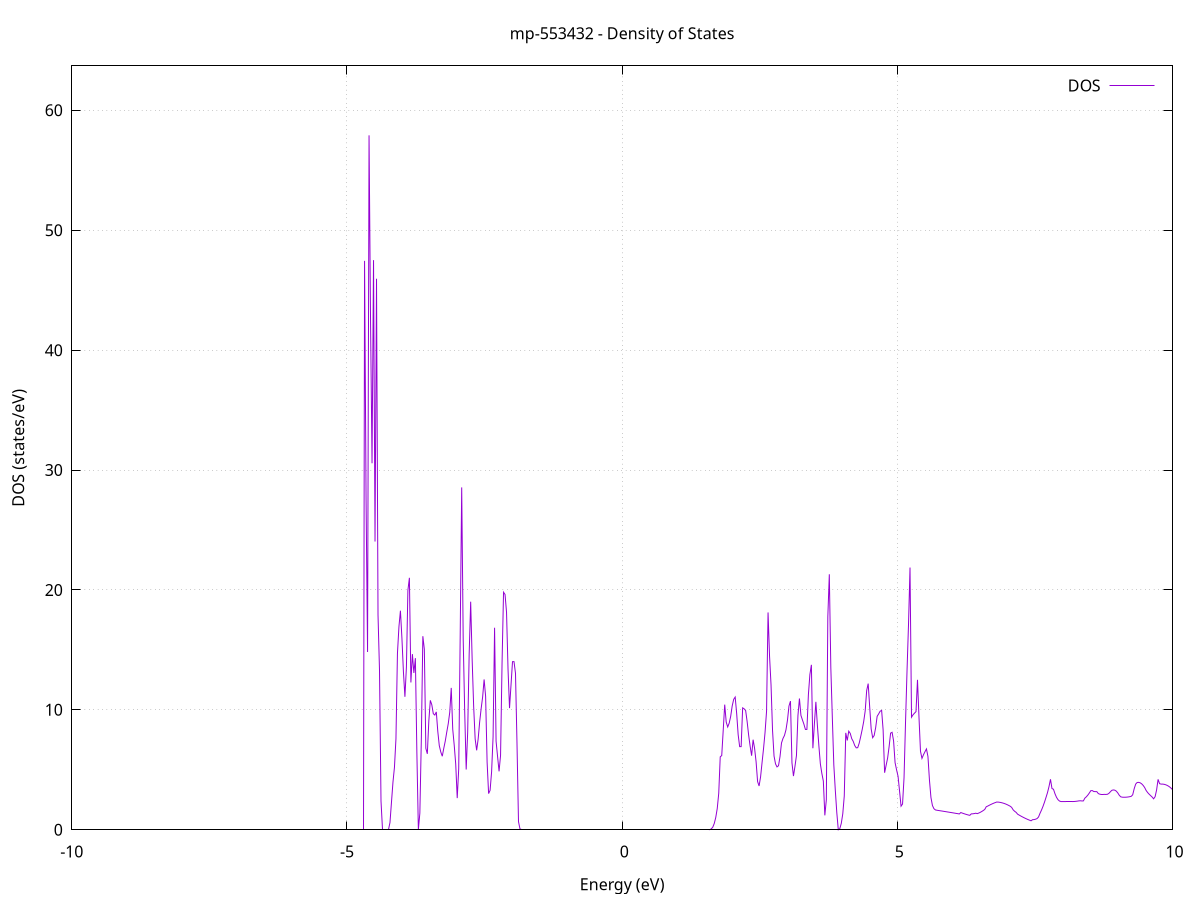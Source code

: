 set title 'mp-553432 - Density of States'
set xlabel 'Energy (eV)'
set ylabel 'DOS (states/eV)'
set grid
set xrange [-10:10]
set yrange [0:63.706]
set xzeroaxis lt -1
set terminal png size 800,600
set output 'mp-553432_dos_gnuplot.png'
plot '-' using 1:2 with lines title 'DOS'
-36.150900 0.000000
-36.123700 0.000000
-36.096600 0.000000
-36.069400 0.000000
-36.042300 0.000000
-36.015100 0.000000
-35.988000 0.000000
-35.960800 0.000000
-35.933600 0.000000
-35.906500 0.000000
-35.879300 0.000000
-35.852200 0.000000
-35.825000 0.000000
-35.797900 0.000000
-35.770700 0.000000
-35.743600 0.000000
-35.716400 0.000000
-35.689300 0.000000
-35.662100 0.000000
-35.635000 0.000000
-35.607800 0.000000
-35.580700 0.000000
-35.553500 0.000000
-35.526400 0.000000
-35.499200 0.000000
-35.472000 0.000000
-35.444900 0.000000
-35.417700 0.000000
-35.390600 0.000000
-35.363400 0.000000
-35.336300 0.000000
-35.309100 0.000000
-35.282000 0.000000
-35.254800 0.000000
-35.227700 0.000000
-35.200500 0.000000
-35.173400 0.000000
-35.146200 0.000000
-35.119100 0.000000
-35.091900 0.000000
-35.064700 0.000000
-35.037600 0.000000
-35.010400 0.000000
-34.983300 0.000000
-34.956100 0.000000
-34.929000 0.000000
-34.901800 0.000000
-34.874700 0.000000
-34.847500 0.000000
-34.820400 0.000000
-34.793200 0.000000
-34.766100 0.000000
-34.738900 0.000000
-34.711800 0.000000
-34.684600 0.000000
-34.657400 0.000000
-34.630300 0.000000
-34.603100 0.000000
-34.576000 0.000000
-34.548800 0.000000
-34.521700 0.000000
-34.494500 0.000000
-34.467400 0.000000
-34.440200 0.000000
-34.413100 0.000000
-34.385900 0.000000
-34.358800 0.000000
-34.331600 0.000000
-34.304500 0.000000
-34.277300 0.000000
-34.250100 0.000000
-34.223000 0.000000
-34.195800 0.000000
-34.168700 0.000000
-34.141500 0.000000
-34.114400 0.000000
-34.087200 0.000000
-34.060100 0.000000
-34.032900 0.000000
-34.005800 0.000000
-33.978600 0.000000
-33.951500 0.000000
-33.924300 0.000000
-33.897200 0.000000
-33.870000 0.000000
-33.842800 0.000000
-33.815700 0.000000
-33.788500 0.000000
-33.761400 0.000000
-33.734200 0.000000
-33.707100 0.000000
-33.679900 160.339400
-33.652800 25.953200
-33.625600 4.240800
-33.598500 145.754500
-33.571300 136.064300
-33.544200 0.000000
-33.517000 114.542900
-33.489900 0.000000
-33.462700 0.000000
-33.435500 0.000000
-33.408400 0.000000
-33.381200 0.000000
-33.354100 0.000000
-33.326900 0.000000
-33.299800 0.000000
-33.272600 0.000000
-33.245500 0.000000
-33.218300 0.000000
-33.191200 0.000000
-33.164000 0.000000
-33.136900 0.000000
-33.109700 0.000000
-33.082600 0.000000
-33.055400 0.000000
-33.028200 0.000000
-33.001100 0.000000
-32.973900 0.000000
-32.946800 0.000000
-32.919600 0.000000
-32.892500 0.000000
-32.865300 0.000000
-32.838200 0.000000
-32.811000 0.000000
-32.783900 0.000000
-32.756700 0.000000
-32.729600 0.000000
-32.702400 0.000000
-32.675300 0.000000
-32.648100 0.000000
-32.621000 0.000000
-32.593800 0.000000
-32.566600 0.000000
-32.539500 0.000000
-32.512300 0.000000
-32.485200 0.000000
-32.458000 0.000000
-32.430900 0.000000
-32.403700 0.000000
-32.376600 0.000000
-32.349400 0.000000
-32.322300 0.000000
-32.295100 0.000000
-32.268000 0.000000
-32.240800 0.000000
-32.213700 0.000000
-32.186500 0.000000
-32.159300 0.000000
-32.132200 0.000000
-32.105000 0.000000
-32.077900 0.000000
-32.050700 0.000000
-32.023600 0.000000
-31.996400 0.000000
-31.969300 0.000000
-31.942100 0.000000
-31.915000 0.000000
-31.887800 0.000000
-31.860700 0.000000
-31.833500 0.000000
-31.806400 0.000000
-31.779200 0.000000
-31.752000 0.000000
-31.724900 0.000000
-31.697700 0.000000
-31.670600 0.000000
-31.643400 0.000000
-31.616300 0.000000
-31.589100 0.000000
-31.562000 0.000000
-31.534800 0.000000
-31.507700 0.000000
-31.480500 0.000000
-31.453400 0.000000
-31.426200 0.000000
-31.399100 0.000000
-31.371900 0.000000
-31.344700 0.000000
-31.317600 0.000000
-31.290400 0.000000
-31.263300 0.000000
-31.236100 0.000000
-31.209000 0.000000
-31.181800 0.000000
-31.154700 0.000000
-31.127500 0.000000
-31.100400 0.000000
-31.073200 0.000000
-31.046100 0.000000
-31.018900 0.000000
-30.991800 0.000000
-30.964600 0.000000
-30.937400 0.000000
-30.910300 0.000000
-30.883100 0.000000
-30.856000 0.000000
-30.828800 0.000000
-30.801700 0.000000
-30.774500 0.000000
-30.747400 0.000000
-30.720200 0.000000
-30.693100 0.000000
-30.665900 0.000000
-30.638800 0.000000
-30.611600 0.000000
-30.584500 0.000000
-30.557300 0.000000
-30.530100 0.000000
-30.503000 0.000000
-30.475800 0.000000
-30.448700 0.000000
-30.421500 0.000000
-30.394400 0.000000
-30.367200 0.000000
-30.340100 0.000000
-30.312900 0.000000
-30.285800 0.000000
-30.258600 0.000000
-30.231500 0.000000
-30.204300 0.000000
-30.177200 0.000000
-30.150000 0.000000
-30.122800 0.000000
-30.095700 0.000000
-30.068500 0.000000
-30.041400 0.000000
-30.014200 0.000000
-29.987100 0.000000
-29.959900 0.000000
-29.932800 0.000000
-29.905600 0.000000
-29.878500 0.000000
-29.851300 0.000000
-29.824200 0.000000
-29.797000 0.000000
-29.769900 0.000000
-29.742700 0.000000
-29.715600 0.000000
-29.688400 0.000000
-29.661200 0.000000
-29.634100 0.000000
-29.606900 0.000000
-29.579800 0.000000
-29.552600 0.000000
-29.525500 0.000000
-29.498300 0.000000
-29.471200 0.000000
-29.444000 0.000000
-29.416900 0.000000
-29.389700 0.000000
-29.362600 0.000000
-29.335400 0.000000
-29.308300 0.000000
-29.281100 0.000000
-29.253900 0.000000
-29.226800 0.000000
-29.199600 0.000000
-29.172500 0.000000
-29.145300 0.000000
-29.118200 0.000000
-29.091000 0.000000
-29.063900 0.000000
-29.036700 0.000000
-29.009600 0.000000
-28.982400 0.000000
-28.955300 0.000000
-28.928100 0.000000
-28.901000 0.000000
-28.873800 0.000000
-28.846600 0.000000
-28.819500 0.000000
-28.792300 0.000000
-28.765200 0.000000
-28.738000 0.000000
-28.710900 0.000000
-28.683700 0.000000
-28.656600 0.000000
-28.629400 0.000000
-28.602300 0.000000
-28.575100 0.000000
-28.548000 0.000000
-28.520800 0.000000
-28.493700 0.000000
-28.466500 0.000000
-28.439300 0.000000
-28.412200 0.000000
-28.385000 0.000000
-28.357900 0.000000
-28.330700 0.000000
-28.303600 0.000000
-28.276400 0.000000
-28.249300 0.000000
-28.222100 0.000000
-28.195000 0.000000
-28.167800 0.000000
-28.140700 0.000000
-28.113500 0.000000
-28.086400 0.000000
-28.059200 0.000000
-28.032000 0.000000
-28.004900 0.000000
-27.977700 0.000000
-27.950600 0.000000
-27.923400 0.000000
-27.896300 0.000000
-27.869100 0.000000
-27.842000 0.000000
-27.814800 0.000000
-27.787700 0.000000
-27.760500 0.000000
-27.733400 0.000000
-27.706200 0.000000
-27.679100 0.000000
-27.651900 0.000000
-27.624700 0.000000
-27.597600 0.000000
-27.570400 0.000000
-27.543300 0.000000
-27.516100 0.000000
-27.489000 0.000000
-27.461800 0.000000
-27.434700 0.000000
-27.407500 0.000000
-27.380400 0.000000
-27.353200 0.000000
-27.326100 0.000000
-27.298900 0.000000
-27.271800 0.000000
-27.244600 0.000000
-27.217400 0.000000
-27.190300 0.000000
-27.163100 0.000000
-27.136000 0.000000
-27.108800 0.000000
-27.081700 0.000000
-27.054500 0.000000
-27.027400 0.000000
-27.000200 0.000000
-26.973100 0.000000
-26.945900 0.000000
-26.918800 0.000000
-26.891600 0.000000
-26.864500 0.000000
-26.837300 0.000000
-26.810200 0.000000
-26.783000 0.000000
-26.755800 0.000000
-26.728700 0.000000
-26.701500 0.000000
-26.674400 0.000000
-26.647200 0.000000
-26.620100 0.000000
-26.592900 0.000000
-26.565800 0.000000
-26.538600 0.000000
-26.511500 0.000000
-26.484300 0.000000
-26.457200 0.000000
-26.430000 0.000000
-26.402900 0.000000
-26.375700 0.000000
-26.348500 0.000000
-26.321400 0.000000
-26.294200 0.000000
-26.267100 0.000000
-26.239900 0.000000
-26.212800 0.000000
-26.185600 0.000000
-26.158500 0.000000
-26.131300 0.000000
-26.104200 0.000000
-26.077000 0.000000
-26.049900 0.000000
-26.022700 0.000000
-25.995600 0.000000
-25.968400 0.000000
-25.941200 0.000000
-25.914100 0.000000
-25.886900 0.000000
-25.859800 0.000000
-25.832600 0.000000
-25.805500 0.000000
-25.778300 0.000000
-25.751200 0.000000
-25.724000 0.000000
-25.696900 0.000000
-25.669700 0.000000
-25.642600 0.000000
-25.615400 0.000000
-25.588300 0.000000
-25.561100 0.000000
-25.533900 0.000000
-25.506800 0.000000
-25.479600 0.000000
-25.452500 0.000000
-25.425300 0.000000
-25.398200 0.000000
-25.371000 0.000000
-25.343900 0.000000
-25.316700 0.000000
-25.289600 0.000000
-25.262400 0.000000
-25.235300 0.000000
-25.208100 0.000000
-25.181000 0.000000
-25.153800 0.000000
-25.126600 0.000000
-25.099500 0.000000
-25.072300 0.000000
-25.045200 0.000000
-25.018000 0.000000
-24.990900 0.000000
-24.963700 0.000000
-24.936600 0.000000
-24.909400 0.000000
-24.882300 0.000000
-24.855100 0.000000
-24.828000 0.000000
-24.800800 0.000000
-24.773700 0.000000
-24.746500 0.000000
-24.719300 0.000000
-24.692200 0.000000
-24.665000 0.000000
-24.637900 0.000000
-24.610700 0.000000
-24.583600 0.000000
-24.556400 0.000000
-24.529300 0.000000
-24.502100 0.000000
-24.475000 0.000000
-24.447800 0.000000
-24.420700 0.000000
-24.393500 0.000000
-24.366400 0.000000
-24.339200 0.000000
-24.312000 0.000000
-24.284900 0.000000
-24.257700 0.000000
-24.230600 0.000000
-24.203400 0.000000
-24.176300 0.000000
-24.149100 0.000000
-24.122000 0.000000
-24.094800 0.000000
-24.067700 0.000000
-24.040500 0.000000
-24.013400 0.000000
-23.986200 0.000000
-23.959100 0.000000
-23.931900 0.000000
-23.904700 0.000000
-23.877600 0.000000
-23.850400 0.000000
-23.823300 0.000000
-23.796100 0.000000
-23.769000 0.000000
-23.741800 0.000000
-23.714700 0.000000
-23.687500 0.000000
-23.660400 0.000000
-23.633200 0.000000
-23.606100 0.000000
-23.578900 0.000000
-23.551800 0.000000
-23.524600 0.000000
-23.497500 0.000000
-23.470300 0.000000
-23.443100 0.000000
-23.416000 0.000000
-23.388800 0.000000
-23.361700 0.000000
-23.334500 0.000000
-23.307400 0.000000
-23.280200 0.000000
-23.253100 0.000000
-23.225900 0.000000
-23.198800 0.000000
-23.171600 0.000000
-23.144500 0.000000
-23.117300 0.000000
-23.090200 0.000000
-23.063000 0.000000
-23.035800 0.000000
-23.008700 0.000000
-22.981500 0.000000
-22.954400 0.000000
-22.927200 0.000000
-22.900100 0.000000
-22.872900 0.000000
-22.845800 0.000000
-22.818600 0.000000
-22.791500 0.000000
-22.764300 0.000000
-22.737200 0.000000
-22.710000 0.000000
-22.682900 0.000000
-22.655700 0.000000
-22.628500 0.000000
-22.601400 0.000000
-22.574200 0.000000
-22.547100 0.000000
-22.519900 0.000000
-22.492800 0.000000
-22.465600 0.000000
-22.438500 0.000000
-22.411300 0.000000
-22.384200 0.000000
-22.357000 0.000000
-22.329900 0.000000
-22.302700 0.000000
-22.275600 0.000000
-22.248400 0.000000
-22.221200 0.000000
-22.194100 0.000000
-22.166900 0.000000
-22.139800 0.000000
-22.112600 0.000000
-22.085500 0.000000
-22.058300 0.000000
-22.031200 0.000000
-22.004000 0.000000
-21.976900 0.000000
-21.949700 0.000000
-21.922600 0.000000
-21.895400 0.000000
-21.868300 0.000000
-21.841100 0.000000
-21.813900 0.000000
-21.786800 0.000000
-21.759600 0.000000
-21.732500 0.000000
-21.705300 0.000000
-21.678200 0.000000
-21.651000 0.000000
-21.623900 0.000000
-21.596700 0.000000
-21.569600 0.000000
-21.542400 0.000000
-21.515300 0.000000
-21.488100 0.000000
-21.461000 0.000000
-21.433800 0.000000
-21.406600 0.000000
-21.379500 0.000000
-21.352300 0.000000
-21.325200 0.000000
-21.298000 0.000000
-21.270900 0.000000
-21.243700 0.000000
-21.216600 0.000000
-21.189400 0.000000
-21.162300 0.000000
-21.135100 0.000000
-21.108000 0.000000
-21.080800 0.000000
-21.053700 0.000000
-21.026500 0.000000
-20.999300 0.000000
-20.972200 0.000000
-20.945000 0.000000
-20.917900 0.000000
-20.890700 0.000000
-20.863600 0.000000
-20.836400 0.000000
-20.809300 0.000000
-20.782100 0.000000
-20.755000 0.000000
-20.727800 0.000000
-20.700700 0.000000
-20.673500 0.000000
-20.646400 0.000000
-20.619200 0.000000
-20.592100 0.000000
-20.564900 0.000000
-20.537700 0.000000
-20.510600 0.000000
-20.483400 0.000000
-20.456300 0.000000
-20.429100 0.000000
-20.402000 0.000000
-20.374800 0.000000
-20.347700 0.000000
-20.320500 0.000000
-20.293400 0.000000
-20.266200 0.000000
-20.239100 0.000000
-20.211900 0.000000
-20.184800 0.000000
-20.157600 0.000000
-20.130400 0.000000
-20.103300 0.000000
-20.076100 0.000000
-20.049000 0.000000
-20.021800 0.000000
-19.994700 0.000000
-19.967500 0.000000
-19.940400 0.000000
-19.913200 0.000000
-19.886100 0.000000
-19.858900 0.000000
-19.831800 0.000000
-19.804600 0.000000
-19.777500 0.000000
-19.750300 0.000000
-19.723100 0.000000
-19.696000 0.000000
-19.668800 0.000000
-19.641700 0.000000
-19.614500 0.000000
-19.587400 0.000000
-19.560200 0.000000
-19.533100 0.000000
-19.505900 0.000000
-19.478800 0.000000
-19.451600 0.000000
-19.424500 0.000000
-19.397300 0.000000
-19.370200 0.000000
-19.343000 0.000000
-19.315800 0.000000
-19.288700 0.000000
-19.261500 0.000000
-19.234400 0.000000
-19.207200 0.000000
-19.180100 0.000000
-19.152900 0.000000
-19.125800 0.000000
-19.098600 0.000000
-19.071500 0.000000
-19.044300 0.000000
-19.017200 0.000000
-18.990000 0.000000
-18.962900 0.000000
-18.935700 0.000000
-18.908500 0.000000
-18.881400 0.000000
-18.854200 0.000000
-18.827100 0.000000
-18.799900 0.000000
-18.772800 0.000000
-18.745600 0.000000
-18.718500 0.000000
-18.691300 0.000000
-18.664200 0.000000
-18.637000 0.000000
-18.609900 0.000000
-18.582700 0.000000
-18.555600 0.000000
-18.528400 0.000000
-18.501200 0.000000
-18.474100 0.000000
-18.446900 0.000000
-18.419800 0.000000
-18.392600 0.000000
-18.365500 0.000000
-18.338300 0.000000
-18.311200 0.000000
-18.284000 0.000000
-18.256900 0.000000
-18.229700 0.000000
-18.202600 0.000000
-18.175400 0.000000
-18.148300 0.000000
-18.121100 0.000000
-18.093900 0.000000
-18.066800 0.000000
-18.039600 0.000000
-18.012500 0.000000
-17.985300 0.000000
-17.958200 0.000000
-17.931000 0.000000
-17.903900 0.000000
-17.876700 0.689000
-17.849600 2.947800
-17.822400 4.348800
-17.795300 5.693100
-17.768100 8.005200
-17.741000 11.945000
-17.713800 26.893800
-17.686700 11.084100
-17.659500 1.266700
-17.632300 2.366200
-17.605200 3.764400
-17.578000 7.408300
-17.550900 32.436400
-17.523700 14.000200
-17.496600 4.943100
-17.469400 3.137700
-17.442300 1.870000
-17.415100 5.875700
-17.388000 28.866300
-17.360800 14.762600
-17.333700 9.303600
-17.306500 6.160200
-17.279400 4.873900
-17.252200 1.534000
-17.225000 381.131900
-17.197900 0.000000
-17.170700 0.000000
-17.143600 0.000000
-17.116400 0.000000
-17.089300 0.000000
-17.062100 0.000000
-17.035000 0.000000
-17.007800 0.000000
-16.980700 0.000000
-16.953500 0.000000
-16.926400 0.000000
-16.899200 0.000000
-16.872100 0.000000
-16.844900 0.000000
-16.817700 0.000000
-16.790600 0.000000
-16.763400 0.000000
-16.736300 0.000000
-16.709100 0.000000
-16.682000 0.000000
-16.654800 0.000000
-16.627700 0.000000
-16.600500 0.000000
-16.573400 0.000000
-16.546200 0.000000
-16.519100 0.000000
-16.491900 0.000000
-16.464800 0.000000
-16.437600 0.000000
-16.410400 0.000000
-16.383300 0.000000
-16.356100 0.000000
-16.329000 0.000000
-16.301800 0.000000
-16.274700 0.000000
-16.247500 0.000000
-16.220400 0.000000
-16.193200 0.000000
-16.166100 0.000000
-16.138900 0.000000
-16.111800 0.000000
-16.084600 0.000000
-16.057500 0.000000
-16.030300 0.000000
-16.003100 0.000000
-15.976000 0.000000
-15.948800 0.000000
-15.921700 0.000000
-15.894500 0.000000
-15.867400 0.000000
-15.840200 0.000000
-15.813100 0.000000
-15.785900 0.000000
-15.758800 0.000000
-15.731600 0.000000
-15.704500 0.000000
-15.677300 0.000000
-15.650200 0.000000
-15.623000 0.000000
-15.595800 0.000000
-15.568700 0.000000
-15.541500 0.000000
-15.514400 0.000000
-15.487200 0.000000
-15.460100 0.000000
-15.432900 0.000000
-15.405800 0.000000
-15.378600 0.000000
-15.351500 0.000000
-15.324300 0.000000
-15.297200 0.000000
-15.270000 0.000000
-15.242900 0.000000
-15.215700 0.000000
-15.188500 0.000000
-15.161400 0.000000
-15.134200 0.000000
-15.107100 0.000000
-15.079900 0.000000
-15.052800 0.000000
-15.025600 0.000000
-14.998500 0.000000
-14.971300 0.000000
-14.944200 0.000000
-14.917000 0.000000
-14.889900 0.000000
-14.862700 0.000000
-14.835600 0.000000
-14.808400 0.000000
-14.781200 0.000000
-14.754100 0.000000
-14.726900 0.000000
-14.699800 0.000000
-14.672600 0.000000
-14.645500 0.000000
-14.618300 0.000000
-14.591200 0.000000
-14.564000 0.000000
-14.536900 0.000000
-14.509700 0.000000
-14.482600 0.000000
-14.455400 0.000000
-14.428300 0.000000
-14.401100 0.000000
-14.374000 0.000000
-14.346800 0.000000
-14.319600 0.000000
-14.292500 0.000000
-14.265300 0.000000
-14.238200 0.000000
-14.211000 0.000000
-14.183900 0.000000
-14.156700 0.000000
-14.129600 0.000000
-14.102400 0.000000
-14.075300 0.000000
-14.048100 0.000000
-14.021000 0.000000
-13.993800 0.000000
-13.966700 0.000000
-13.939500 0.000000
-13.912300 0.000000
-13.885200 0.000000
-13.858000 0.000000
-13.830900 0.000000
-13.803700 0.000000
-13.776600 0.000000
-13.749400 0.000000
-13.722300 0.000000
-13.695100 0.000000
-13.668000 0.000000
-13.640800 0.000000
-13.613700 0.000000
-13.586500 0.000000
-13.559400 0.000000
-13.532200 0.000000
-13.505000 0.000000
-13.477900 0.000000
-13.450700 0.000000
-13.423600 0.000000
-13.396400 0.000000
-13.369300 0.000000
-13.342100 0.000000
-13.315000 0.000000
-13.287800 0.000000
-13.260700 0.000000
-13.233500 0.000000
-13.206400 0.000000
-13.179200 0.000000
-13.152100 0.000000
-13.124900 0.000000
-13.097700 0.000000
-13.070600 0.000000
-13.043400 0.000000
-13.016300 0.000000
-12.989100 0.000000
-12.962000 0.000000
-12.934800 0.000000
-12.907700 0.000000
-12.880500 0.000000
-12.853400 0.000000
-12.826200 0.000000
-12.799100 0.000000
-12.771900 0.000000
-12.744800 0.000000
-12.717600 0.000000
-12.690400 0.000000
-12.663300 0.000000
-12.636100 0.000000
-12.609000 0.000000
-12.581800 0.000000
-12.554700 0.000000
-12.527500 0.000000
-12.500400 0.000000
-12.473200 0.000000
-12.446100 0.000000
-12.418900 0.000000
-12.391800 0.000000
-12.364600 0.000000
-12.337500 0.000000
-12.310300 0.000000
-12.283100 0.000000
-12.256000 0.000000
-12.228800 0.000000
-12.201700 0.000000
-12.174500 0.000000
-12.147400 0.000000
-12.120200 0.000000
-12.093100 0.000000
-12.065900 0.000000
-12.038800 0.000000
-12.011600 0.000000
-11.984500 0.000000
-11.957300 0.000000
-11.930200 0.000000
-11.903000 0.000000
-11.875800 0.000000
-11.848700 0.000000
-11.821500 0.000000
-11.794400 0.000000
-11.767200 0.000000
-11.740100 0.000000
-11.712900 0.000000
-11.685800 0.000000
-11.658600 0.000000
-11.631500 0.000000
-11.604300 0.000000
-11.577200 0.000000
-11.550000 0.000000
-11.522900 0.000000
-11.495700 0.000000
-11.468600 0.000000
-11.441400 0.000000
-11.414200 0.000000
-11.387100 0.000000
-11.359900 0.000000
-11.332800 0.000000
-11.305600 0.000000
-11.278500 0.000000
-11.251300 0.000000
-11.224200 0.000000
-11.197000 0.000000
-11.169900 0.000000
-11.142700 0.000000
-11.115600 0.000000
-11.088400 0.000000
-11.061300 0.000000
-11.034100 0.000000
-11.006900 0.000000
-10.979800 0.000000
-10.952600 0.000000
-10.925500 0.000000
-10.898300 0.000000
-10.871200 0.000000
-10.844000 0.000000
-10.816900 0.000000
-10.789700 0.000000
-10.762600 0.000000
-10.735400 0.000000
-10.708300 0.000000
-10.681100 0.000000
-10.654000 0.000000
-10.626800 0.000000
-10.599600 0.000000
-10.572500 0.000000
-10.545300 0.000000
-10.518200 0.000000
-10.491000 0.000000
-10.463900 0.000000
-10.436700 0.000000
-10.409600 0.000000
-10.382400 0.000000
-10.355300 0.000000
-10.328100 0.000000
-10.301000 0.000000
-10.273800 0.000000
-10.246700 0.000000
-10.219500 0.000000
-10.192300 0.000000
-10.165200 0.000000
-10.138000 0.000000
-10.110900 0.000000
-10.083700 0.000000
-10.056600 0.000000
-10.029400 0.000000
-10.002300 0.000000
-9.975100 0.000000
-9.948000 0.000000
-9.920800 0.000000
-9.893700 0.000000
-9.866500 0.000000
-9.839400 0.000000
-9.812200 0.000000
-9.785000 0.000000
-9.757900 0.000000
-9.730700 0.000000
-9.703600 0.000000
-9.676400 0.000000
-9.649300 0.000000
-9.622100 0.000000
-9.595000 0.000000
-9.567800 0.000000
-9.540700 0.000000
-9.513500 0.000000
-9.486400 0.000000
-9.459200 0.000000
-9.432100 0.000000
-9.404900 0.000000
-9.377700 0.000000
-9.350600 0.000000
-9.323400 0.000000
-9.296300 0.000000
-9.269100 0.000000
-9.242000 0.000000
-9.214800 0.000000
-9.187700 0.000000
-9.160500 0.000000
-9.133400 0.000000
-9.106200 0.000000
-9.079100 0.000000
-9.051900 0.000000
-9.024800 0.000000
-8.997600 0.000000
-8.970400 0.000000
-8.943300 0.000000
-8.916100 0.000000
-8.889000 0.000000
-8.861800 0.000000
-8.834700 0.000000
-8.807500 0.000000
-8.780400 0.000000
-8.753200 0.000000
-8.726100 0.000000
-8.698900 0.000000
-8.671800 0.000000
-8.644600 0.000000
-8.617500 0.000000
-8.590300 0.000000
-8.563200 0.000000
-8.536000 0.000000
-8.508800 0.000000
-8.481700 0.000000
-8.454500 0.000000
-8.427400 0.000000
-8.400200 0.000000
-8.373100 0.000000
-8.345900 0.000000
-8.318800 0.000000
-8.291600 0.000000
-8.264500 0.000000
-8.237300 0.000000
-8.210200 0.000000
-8.183000 0.000000
-8.155900 0.000000
-8.128700 0.000000
-8.101500 0.000000
-8.074400 0.000000
-8.047200 0.000000
-8.020100 0.000000
-7.992900 0.000000
-7.965800 0.000000
-7.938600 0.000000
-7.911500 0.000000
-7.884300 0.000000
-7.857200 0.000000
-7.830000 0.000000
-7.802900 0.000000
-7.775700 0.000000
-7.748600 0.000000
-7.721400 0.000000
-7.694200 0.000000
-7.667100 0.000000
-7.639900 0.000000
-7.612800 0.000000
-7.585600 0.000000
-7.558500 0.000000
-7.531300 0.000000
-7.504200 0.000000
-7.477000 0.000000
-7.449900 0.000000
-7.422700 0.000000
-7.395600 0.000000
-7.368400 0.000000
-7.341300 0.000000
-7.314100 0.000000
-7.286900 0.000000
-7.259800 0.000000
-7.232600 0.000000
-7.205500 0.000000
-7.178300 0.000000
-7.151200 0.000000
-7.124000 0.000000
-7.096900 0.000000
-7.069700 0.000000
-7.042600 0.000000
-7.015400 0.000000
-6.988300 0.000000
-6.961100 0.000000
-6.934000 0.000000
-6.906800 0.000000
-6.879600 0.000000
-6.852500 0.000000
-6.825300 0.000000
-6.798200 0.000000
-6.771000 0.000000
-6.743900 0.000000
-6.716700 0.000000
-6.689600 0.000000
-6.662400 0.000000
-6.635300 0.000000
-6.608100 0.000000
-6.581000 0.000000
-6.553800 0.000000
-6.526700 0.000000
-6.499500 0.000000
-6.472300 0.000000
-6.445200 0.000000
-6.418000 0.000000
-6.390900 0.000000
-6.363700 0.000000
-6.336600 0.000000
-6.309400 0.000000
-6.282300 0.000000
-6.255100 0.000000
-6.228000 0.000000
-6.200800 0.000000
-6.173700 0.000000
-6.146500 0.000000
-6.119400 0.000000
-6.092200 0.000000
-6.065000 0.000000
-6.037900 0.000000
-6.010700 0.000000
-5.983600 0.000000
-5.956400 0.000000
-5.929300 0.000000
-5.902100 0.000000
-5.875000 0.000000
-5.847800 0.000000
-5.820700 0.000000
-5.793500 0.000000
-5.766400 0.000000
-5.739200 0.000000
-5.712100 0.000000
-5.684900 0.000000
-5.657800 0.000000
-5.630600 0.000000
-5.603400 0.000000
-5.576300 0.000000
-5.549100 0.000000
-5.522000 0.000000
-5.494800 0.000000
-5.467700 0.000000
-5.440500 0.000000
-5.413400 0.000000
-5.386200 0.000000
-5.359100 0.000000
-5.331900 0.000000
-5.304800 0.000000
-5.277600 0.000000
-5.250500 0.000000
-5.223300 0.000000
-5.196100 0.000000
-5.169000 0.000000
-5.141800 0.000000
-5.114700 0.000000
-5.087500 0.000000
-5.060400 0.000000
-5.033200 0.000000
-5.006100 0.000000
-4.978900 0.000000
-4.951800 0.000000
-4.924600 0.000000
-4.897500 0.000000
-4.870300 0.000000
-4.843200 0.000000
-4.816000 0.000000
-4.788800 0.000000
-4.761700 0.000000
-4.734500 0.000000
-4.707400 0.000000
-4.680200 47.447000
-4.653100 27.655100
-4.625900 14.827100
-4.598800 57.914600
-4.571600 42.376800
-4.544500 30.568400
-4.517300 47.505100
-4.490200 24.038100
-4.463000 45.955300
-4.435900 17.931800
-4.408700 13.261800
-4.381500 2.393100
-4.354400 0.000000
-4.327200 0.000000
-4.300100 0.000000
-4.272900 0.000000
-4.245800 0.000000
-4.218600 0.600100
-4.191500 2.286000
-4.164300 3.970100
-4.137200 5.208300
-4.110000 7.583300
-4.082900 14.703100
-4.055700 16.931400
-4.028600 18.268700
-4.001400 15.970200
-3.974200 13.175800
-3.947100 11.089100
-3.919900 13.560700
-3.892800 19.969100
-3.865600 21.012900
-3.838500 12.284200
-3.811300 14.650400
-3.784200 13.079600
-3.757000 14.312300
-3.729900 6.443400
-3.702700 0.000000
-3.675600 1.389700
-3.648400 7.642000
-3.621300 16.142800
-3.594100 15.064600
-3.566900 6.791800
-3.539800 6.334200
-3.512600 9.083000
-3.485500 10.795800
-3.458300 10.420700
-3.431200 9.680300
-3.404000 9.568100
-3.376900 9.830400
-3.349700 8.204100
-3.322600 7.018000
-3.295400 6.488400
-3.268300 6.132300
-3.241100 6.793200
-3.214000 7.396800
-3.186800 8.144100
-3.159600 8.853000
-3.132500 9.800500
-3.105300 11.831300
-3.078200 8.381900
-3.051000 7.041300
-3.023900 5.472400
-2.996700 2.642700
-2.969600 5.079700
-2.942400 16.263600
-2.915300 28.551600
-2.888100 15.926500
-2.861000 9.902700
-2.833800 5.025600
-2.806700 8.143000
-2.779500 14.662100
-2.752300 19.019900
-2.725200 14.176300
-2.698000 10.282500
-2.670900 7.581000
-2.643700 6.625400
-2.616600 7.560300
-2.589400 8.974800
-2.562300 10.090400
-2.535100 11.068800
-2.508000 12.538600
-2.480800 11.137800
-2.453700 5.636100
-2.426500 3.017700
-2.399400 3.289900
-2.372200 4.821800
-2.345100 7.751000
-2.317900 16.846400
-2.290700 7.391300
-2.263600 6.114000
-2.236400 4.872200
-2.209300 6.205800
-2.182100 13.893100
-2.155000 19.810700
-2.127800 19.621100
-2.100700 18.137700
-2.073500 13.393500
-2.046400 10.148300
-2.019200 12.074400
-1.992100 14.019700
-1.964900 14.023000
-1.937800 13.040100
-1.910600 7.216600
-1.883400 0.681900
-1.856300 0.071200
-1.829100 0.000000
-1.802000 0.000000
-1.774800 0.000000
-1.747700 0.000000
-1.720500 0.000000
-1.693400 0.000000
-1.666200 0.000000
-1.639100 0.000000
-1.611900 0.000000
-1.584800 0.000000
-1.557600 0.000000
-1.530500 0.000000
-1.503300 0.000000
-1.476100 0.000000
-1.449000 0.000000
-1.421800 0.000000
-1.394700 0.000000
-1.367500 0.000000
-1.340400 0.000000
-1.313200 0.000000
-1.286100 0.000000
-1.258900 0.000000
-1.231800 0.000000
-1.204600 0.000000
-1.177500 0.000000
-1.150300 0.000000
-1.123200 0.000000
-1.096000 0.000000
-1.068800 0.000000
-1.041700 0.000000
-1.014500 0.000000
-0.987400 0.000000
-0.960200 0.000000
-0.933100 0.000000
-0.905900 0.000000
-0.878800 0.000000
-0.851600 0.000000
-0.824500 0.000000
-0.797300 0.000000
-0.770200 0.000000
-0.743000 0.000000
-0.715900 0.000000
-0.688700 0.000000
-0.661500 0.000000
-0.634400 0.000000
-0.607200 0.000000
-0.580100 0.000000
-0.552900 0.000000
-0.525800 0.000000
-0.498600 0.000000
-0.471500 0.000000
-0.444300 0.000000
-0.417200 0.000000
-0.390000 0.000000
-0.362900 0.000000
-0.335700 0.000000
-0.308600 0.000000
-0.281400 0.000000
-0.254200 0.000000
-0.227100 0.000000
-0.199900 0.000000
-0.172800 0.000000
-0.145600 0.000000
-0.118500 0.000000
-0.091300 0.000000
-0.064200 0.000000
-0.037000 0.000000
-0.009900 0.000000
0.017300 0.000000
0.044400 0.000000
0.071600 0.000000
0.098700 0.000000
0.125900 0.000000
0.153100 0.000000
0.180200 0.000000
0.207400 0.000000
0.234500 0.000000
0.261700 0.000000
0.288800 0.000000
0.316000 0.000000
0.343100 0.000000
0.370300 0.000000
0.397400 0.000000
0.424600 0.000000
0.451700 0.000000
0.478900 0.000000
0.506000 0.000000
0.533200 0.000000
0.560300 0.000000
0.587500 0.000000
0.614700 0.000000
0.641800 0.000000
0.669000 0.000000
0.696100 0.000000
0.723300 0.000000
0.750400 0.000000
0.777600 0.000000
0.804700 0.000000
0.831900 0.000000
0.859000 0.000000
0.886200 0.000000
0.913300 0.000000
0.940500 0.000000
0.967600 0.000000
0.994800 0.000000
1.022000 0.000000
1.049100 0.000000
1.076300 0.000000
1.103400 0.000000
1.130600 0.000000
1.157700 0.000000
1.184900 0.000000
1.212000 0.000000
1.239200 0.000000
1.266300 0.000000
1.293500 0.000000
1.320600 0.000000
1.347800 0.000000
1.374900 0.000000
1.402100 0.000000
1.429300 0.000000
1.456400 0.000000
1.483600 0.000000
1.510700 0.000000
1.537900 0.000000
1.565000 0.000000
1.592200 0.009000
1.619300 0.074500
1.646500 0.215600
1.673600 0.524900
1.700800 1.021900
1.727900 1.772400
1.755100 3.040400
1.782200 6.080000
1.809400 6.190200
1.836600 8.304800
1.863700 10.438000
1.890900 8.982000
1.918000 8.572900
1.945200 8.894900
1.972300 9.462900
1.999500 10.319100
2.026600 10.874400
2.053800 11.068300
2.080900 9.698700
2.108100 7.926300
2.135200 6.933000
2.162400 6.935800
2.189500 10.168600
2.216700 10.087900
2.243900 9.947200
2.271000 9.024100
2.298200 7.899100
2.325300 6.980100
2.352500 6.177900
2.379600 7.512400
2.406800 6.779200
2.433900 5.666600
2.461100 4.021000
2.488200 3.652800
2.515400 4.411100
2.542500 5.615800
2.569700 6.794600
2.596800 8.128900
2.624000 9.894600
2.651200 18.124400
2.678300 14.469000
2.705500 12.073300
2.732600 8.295100
2.759800 6.148900
2.786900 5.493300
2.814100 5.241100
2.841200 5.343700
2.868400 6.098400
2.895500 7.237000
2.922700 7.619300
2.949800 7.870300
2.977000 8.340900
3.004100 9.147200
3.031300 10.318700
3.058500 10.729400
3.085600 5.582300
3.112800 4.478200
3.139900 5.281800
3.167100 6.185600
3.194200 9.522300
3.221400 10.947500
3.248500 9.541200
3.275700 9.164900
3.302800 8.804600
3.330000 8.367000
3.357100 8.370400
3.384300 11.277800
3.411400 12.948900
3.438600 13.755900
3.465700 6.798100
3.492900 8.817200
3.520100 10.667400
3.547200 8.731100
3.574400 7.014900
3.601500 5.496900
3.628700 4.697800
3.655800 4.058000
3.683000 1.203400
3.710100 2.495600
3.737300 17.767600
3.764400 21.307700
3.791600 13.534200
3.818700 9.414000
3.845900 5.419400
3.873000 3.304600
3.900200 1.433500
3.927400 0.000000
3.954500 0.092000
3.981700 0.530100
4.008800 1.329000
4.036000 2.816700
4.063100 8.081700
4.090300 7.451200
4.117400 8.224000
4.144600 8.038900
4.171700 7.597400
4.198900 7.371600
4.226000 7.027500
4.253200 6.832200
4.280300 6.846800
4.307500 7.222200
4.334700 7.777100
4.361800 8.361500
4.389000 9.027700
4.416100 9.907200
4.443300 11.616100
4.470400 12.189800
4.497600 10.264400
4.524700 8.416600
4.551900 7.676200
4.579000 7.858200
4.606200 8.506900
4.633300 9.461800
4.660500 9.663200
4.687600 9.886300
4.714800 9.955300
4.742000 8.326700
4.769100 4.756800
4.796300 5.371100
4.823400 5.970300
4.850600 6.921200
4.877700 8.058800
4.904900 8.128500
4.932000 7.416900
4.959200 5.596200
4.986300 5.000400
5.013500 4.459100
5.040600 3.225000
5.067800 1.966600
5.094900 2.146800
5.122100 4.345500
5.149300 8.999900
5.176400 13.257900
5.203600 17.166600
5.230700 21.869200
5.257900 9.388500
5.285000 9.584900
5.312200 9.725200
5.339300 9.851100
5.366500 12.506600
5.393600 9.397800
5.420800 6.548400
5.447900 5.951800
5.475100 6.254800
5.502200 6.506200
5.529400 6.742900
5.556600 6.110200
5.583700 4.147700
5.610900 2.693200
5.638000 2.024400
5.665200 1.757700
5.692300 1.654800
5.719500 1.629100
5.746600 1.609500
5.773800 1.589700
5.800900 1.569800
5.828100 1.549800
5.855200 1.529600
5.882400 1.509300
5.909500 1.488800
5.936700 1.468300
5.963900 1.447500
5.991000 1.426700
6.018200 1.405700
6.045300 1.384600
6.072500 1.363300
6.099600 1.341900
6.126800 1.320400
6.153900 1.437300
6.181100 1.390600
6.208200 1.346700
6.235400 1.305800
6.262500 1.267800
6.289700 1.232700
6.316800 1.203300
6.344000 1.325500
6.371100 1.332400
6.398300 1.351200
6.425500 1.381900
6.452600 1.346300
6.479800 1.395300
6.506900 1.454600
6.534100 1.524100
6.561200 1.604000
6.588400 1.694100
6.615500 1.919000
6.642700 1.976000
6.669800 2.042400
6.697000 2.104600
6.724100 2.162700
6.751300 2.216600
6.778400 2.266300
6.805600 2.311900
6.832800 2.308600
6.859900 2.291200
6.887100 2.266500
6.914200 2.234500
6.941400 2.195300
6.968500 2.148900
6.995700 2.095100
7.022800 2.034100
7.050000 1.965800
7.077100 1.870100
7.104300 1.665000
7.131400 1.543200
7.158600 1.451800
7.185700 1.301600
7.212900 1.227700
7.240100 1.156800
7.267200 1.089200
7.294400 1.024600
7.321500 0.963200
7.348700 0.905000
7.375800 0.849800
7.403000 0.797900
7.430100 0.749000
7.457300 0.840600
7.484400 0.850100
7.511600 0.881000
7.538700 0.933300
7.565900 1.066500
7.593000 1.375900
7.620200 1.647100
7.647400 1.957600
7.674500 2.307500
7.701700 2.696700
7.728800 3.100500
7.756000 3.603300
7.783100 4.212500
7.810300 3.437800
7.837400 3.380800
7.864600 3.004700
7.891700 2.714200
7.918900 2.512900
7.946000 2.398800
7.973200 2.353900
8.000300 2.352900
8.027500 2.352100
8.054700 2.351500
8.081800 2.351100
8.109000 2.350900
8.136100 2.350900
8.163300 2.351100
8.190400 2.353600
8.217600 2.360700
8.244700 2.372500
8.271900 2.389000
8.299000 2.410100
8.326200 2.417600
8.353300 2.404300
8.380500 2.406500
8.407600 2.637400
8.434800 2.750800
8.462000 2.894700
8.489100 3.069100
8.516300 3.264000
8.543400 3.267300
8.570600 3.186000
8.597700 3.183100
8.624900 3.180500
8.652000 3.018800
8.679200 2.967200
8.706300 2.951700
8.733500 2.951700
8.760600 2.950800
8.787800 2.949000
8.814900 2.955400
8.842100 3.026400
8.869300 3.159500
8.896400 3.286600
8.923600 3.322700
8.950700 3.304700
8.977900 3.225800
9.005000 3.079700
9.032200 2.881200
9.059300 2.749200
9.086500 2.718600
9.113600 2.712600
9.140800 2.713900
9.167900 2.721900
9.195100 2.736700
9.222200 2.758300
9.249400 2.786600
9.276600 2.914700
9.303700 3.419100
9.330900 3.809500
9.358000 3.942800
9.385200 3.953400
9.412300 3.917700
9.439500 3.833000
9.466600 3.701900
9.493800 3.526100
9.520900 3.278400
9.548100 3.105600
9.575200 2.970400
9.602400 2.849500
9.629500 2.732600
9.656700 2.582200
9.683800 2.755300
9.711000 3.319600
9.738200 4.203000
9.765300 3.845100
9.792500 3.810200
9.819600 3.810700
9.846800 3.793400
9.873900 3.758400
9.901100 3.705700
9.928200 3.635200
9.955400 3.546400
9.982500 3.435300
10.009700 3.301300
10.036800 3.144200
10.064000 2.967000
10.091100 2.808500
10.118300 2.473700
10.145500 2.262200
10.172600 2.071200
10.199800 2.005400
10.226900 1.904400
10.254100 1.836600
10.281200 1.812500
10.308400 1.838800
10.335500 1.945600
10.362700 2.109200
10.389800 2.242800
10.417000 2.371100
10.444100 2.482100
10.471300 2.713300
10.498400 3.214300
10.525600 4.068300
10.552800 5.014700
10.579900 5.680800
10.607100 6.278500
10.634200 6.412100
10.661400 5.856900
10.688500 4.818900
10.715700 4.168700
10.742800 3.545900
10.770000 2.950900
10.797100 2.566800
10.824300 2.696800
10.851400 2.927400
10.878600 3.722500
10.905700 4.345500
10.932900 4.800300
10.960100 5.087100
10.987200 5.205800
11.014400 5.183500
11.041500 5.046600
11.068700 4.839600
11.095800 4.546600
11.123000 4.161000
11.150100 3.804500
11.177300 3.504600
11.204400 3.224200
11.231600 2.960500
11.258700 2.707900
11.285900 2.466200
11.313000 2.521400
11.340200 2.692900
11.367400 2.600900
11.394500 2.742500
11.421700 2.818400
11.448800 3.531600
11.476000 3.444100
11.503100 3.175000
11.530300 2.816400
11.557400 3.030200
11.584600 4.278500
11.611700 4.724700
11.638900 4.461500
11.666000 4.569500
11.693200 4.596000
11.720300 4.650300
11.747500 4.738200
11.774700 4.838200
11.801800 4.766400
11.829000 4.479000
11.856100 3.735200
11.883300 3.517300
11.910400 3.437000
11.937600 3.515800
11.964700 3.685600
11.991900 3.882400
12.019000 4.103000
12.046200 4.429000
12.073300 5.427200
12.100500 6.158400
12.127600 6.785500
12.154800 5.874400
12.182000 5.145400
12.209100 4.336000
12.236300 3.526900
12.263400 2.960700
12.290600 2.660600
12.317700 2.475800
12.344900 2.418700
12.372000 2.478000
12.399200 2.555700
12.426300 2.651600
12.453500 2.765900
12.480600 2.898500
12.507800 2.984200
12.534900 3.123500
12.562100 3.006100
12.589200 2.890800
12.616400 2.802200
12.643600 2.740200
12.670700 2.657800
12.697900 2.722200
12.725000 2.790400
12.752200 2.846800
12.779300 3.023300
12.806500 3.411800
12.833600 4.032300
12.860800 4.765200
12.887900 4.896800
12.915100 5.415700
12.942200 5.080200
12.969400 4.841800
12.996500 4.700400
13.023700 3.048800
13.050900 2.909300
13.078000 2.638600
13.105200 2.793600
13.132300 2.899400
13.159500 2.985300
13.186600 3.262700
13.213800 3.460100
13.240900 3.707700
13.268100 3.955300
13.295200 4.152500
13.322400 4.301000
13.349500 4.422800
13.376700 4.517800
13.403800 4.587200
13.431000 8.281100
13.458200 4.876200
13.485300 4.813400
13.512500 4.700200
13.539600 4.675500
13.566800 4.631200
13.593900 4.543200
13.621100 4.431500
13.648200 4.298400
13.675400 4.111400
13.702500 3.916800
13.729700 4.688400
13.756800 5.778400
13.784000 4.785700
13.811100 4.704700
13.838300 4.655500
13.865500 4.616000
13.892600 4.595200
13.919800 4.416900
13.946900 4.247200
13.974100 4.100800
14.001200 3.992700
14.028400 3.873700
14.055500 3.745400
14.082700 3.499300
14.109800 3.400000
14.137000 3.025700
14.164100 2.872600
14.191300 2.858700
14.218400 2.872500
14.245600 2.900900
14.272800 4.079500
14.299900 7.580800
14.327100 12.711100
14.354200 7.449100
14.381400 7.047000
14.408500 6.537200
14.435700 5.945400
14.462800 5.304200
14.490000 4.694800
14.517100 3.549800
14.544300 3.711000
14.571400 4.695900
14.598600 5.826700
14.625700 6.425400
14.652900 7.267000
14.680100 7.623700
14.707200 6.917200
14.734400 5.941400
14.761500 5.442000
14.788700 5.274700
14.815800 5.137100
14.843000 4.645200
14.870100 3.276000
14.897300 3.173900
14.924400 3.351900
14.951600 3.432500
14.978700 3.431200
15.005900 3.337000
15.033000 3.207700
15.060200 3.057500
15.087400 2.886200
15.114500 2.693900
15.141700 2.480700
15.168800 2.242200
15.196000 1.962000
15.223100 1.696500
15.250300 1.461100
15.277400 1.255600
15.304600 1.080200
15.331700 0.934800
15.358900 0.857500
15.386000 0.773600
15.413200 0.693900
15.440300 0.618300
15.467500 0.546800
15.494600 0.479500
15.521800 0.416300
15.549000 0.357200
15.576100 0.302300
15.603300 0.251500
15.630400 0.204900
15.657600 0.162400
15.684700 0.124000
15.711900 0.000000
15.739000 0.000000
15.766200 0.000000
15.793300 0.000000
15.820500 0.000000
15.847600 0.000000
15.874800 0.000000
15.901900 0.000000
15.929100 0.000000
15.956300 0.000000
15.983400 0.000000
16.010600 0.000000
16.037700 0.000000
16.064900 0.000000
16.092000 0.000000
16.119200 0.000000
16.146300 0.000000
16.173500 0.000000
16.200600 0.000000
16.227800 0.000000
16.254900 0.000000
16.282100 0.000000
16.309200 0.000000
16.336400 0.000000
16.363600 0.000000
16.390700 0.000000
16.417900 0.000000
16.445000 0.000000
16.472200 0.000000
16.499300 0.000000
16.526500 0.000000
16.553600 0.000000
16.580800 0.000000
16.607900 0.000000
16.635100 0.000000
16.662200 0.000000
16.689400 0.000000
16.716500 0.000000
16.743700 0.000000
16.770900 0.000000
16.798000 0.000000
16.825200 0.000000
16.852300 0.000000
16.879500 0.000000
16.906600 0.000000
16.933800 0.000000
16.960900 0.000000
16.988100 0.000000
17.015200 0.000000
17.042400 0.000000
17.069500 0.000000
17.096700 0.000000
17.123800 0.000000
17.151000 0.000000
17.178200 0.000000
17.205300 0.000000
17.232500 0.000000
17.259600 0.000000
17.286800 0.000000
17.313900 0.000000
17.341100 0.000000
17.368200 0.000000
17.395400 0.000000
17.422500 0.000000
17.449700 0.000000
17.476800 0.000000
17.504000 0.000000
17.531100 0.000000
17.558300 0.000000
17.585500 0.000000
17.612600 0.000000
17.639800 0.000000
17.666900 0.000000
17.694100 0.000000
17.721200 0.000000
17.748400 0.000000
17.775500 0.000000
17.802700 0.000000
17.829800 0.000000
17.857000 0.000000
17.884100 0.000000
17.911300 0.000000
17.938400 0.000000
17.965600 0.000000
17.992800 0.000000
18.019900 0.000000
18.047100 0.000000
18.074200 0.000000
18.101400 0.000000
18.128500 0.000000
18.155700 0.000000
e
